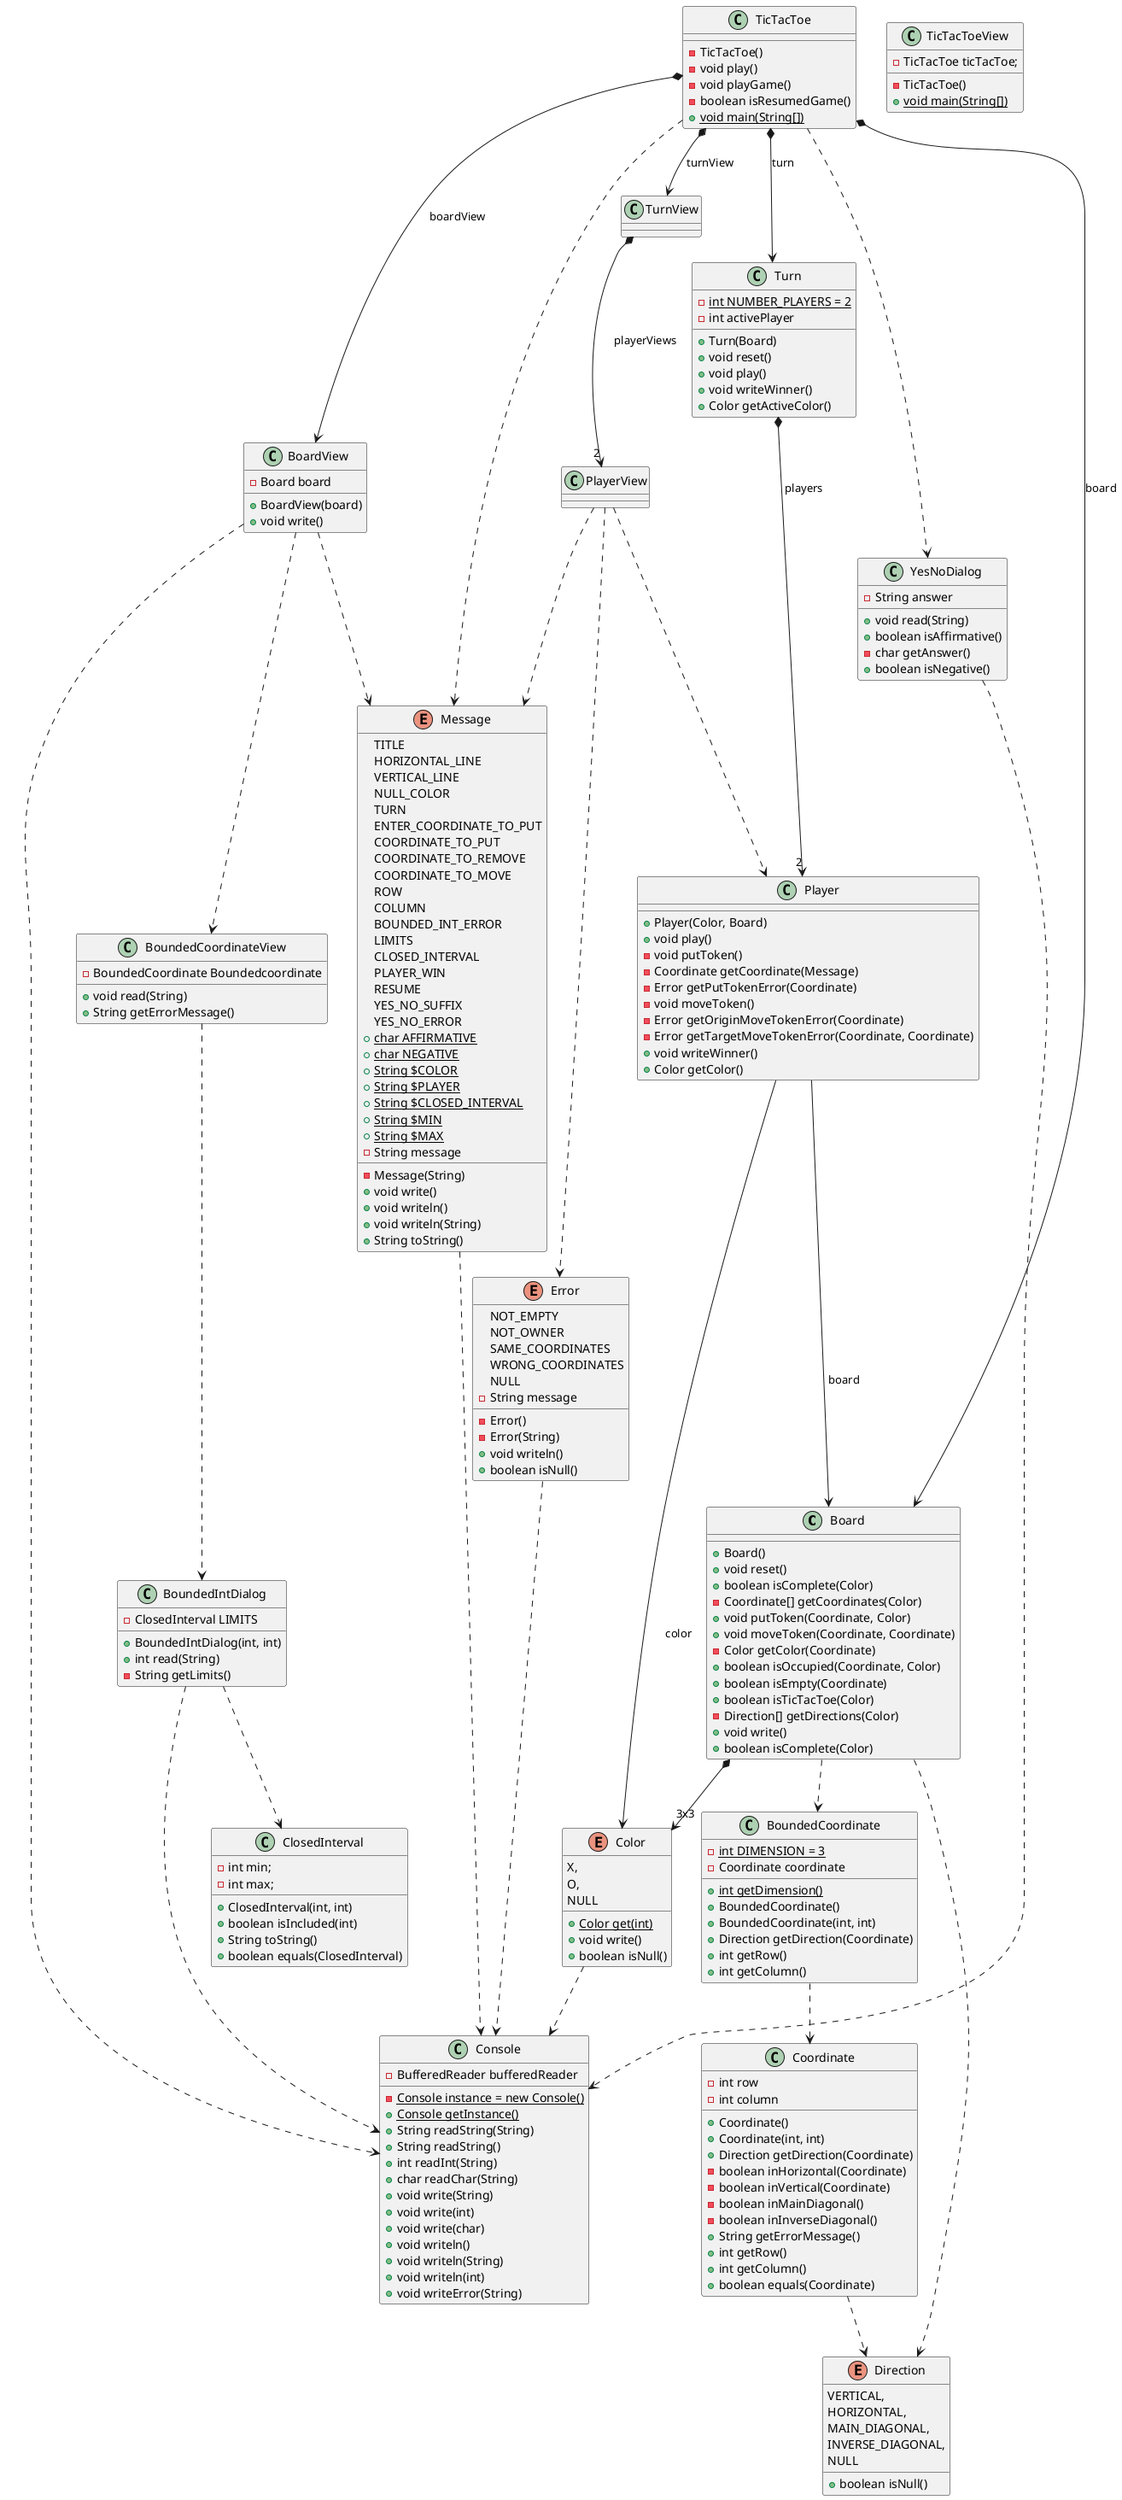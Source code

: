 @startuml

class Board {
	+ Board() 
	+ void reset() 
	+ boolean isComplete(Color)
	- Coordinate[] getCoordinates(Color)
	+ void putToken(Coordinate, Color)
	+ void moveToken(Coordinate, Coordinate) 
	- Color getColor(Coordinate) 
	+ boolean isOccupied(Coordinate, Color) 
	+ boolean isEmpty(Coordinate)
	+ boolean isTicTacToe(Color) 
	- Direction[] getDirections(Color)
	+ void write()
	+ boolean isComplete(Color)
}

class BoardView {
	- Board board
	+ BoardView(board)
	+ void write()
}

class BoundedIntDialog {
	- ClosedInterval LIMITS
	+ BoundedIntDialog(int, int)
	+ int read(String) 
	- String getLimits()
}

enum Color {
	X,
	O,
	NULL
	+ {static} Color get(int)
	+ void write() 
	+ boolean isNull()
}

class Console {
	- {static} Console instance = new Console()
	+ {static} Console getInstance()
	- BufferedReader bufferedReader
	+ String readString(String) 
	+ String readString()
	+ int readInt(String) 
	+ char readChar(String) 
	+ void write(String)
	+ void write(int)
	+ void write(char)
	+ void writeln()
	+ void writeln(String)
	+ void writeln(int) 
	+ void writeError(String) 
}

class Coordinate {
	- int row
	- int column
	+ Coordinate() 
	+ Coordinate(int, int) 
	+ Direction getDirection(Coordinate)
	- boolean inHorizontal(Coordinate)
	- boolean inVertical(Coordinate)
	- boolean inMainDiagonal() 
	- boolean inInverseDiagonal() 
	+ String getErrorMessage() 
	+ int getRow()
	+ int getColumn()
	+ boolean equals(Coordinate)
}

class BoundedCoordinate {
	- {static} int DIMENSION = 3
	- Coordinate coordinate
	+ {static} int getDimension()
	+ BoundedCoordinate() 
	+ BoundedCoordinate(int, int) 
	+ Direction getDirection(Coordinate)
	+ int getRow()
	+ int getColumn()
}

class BoundedCoordinateView {
	- BoundedCoordinate Boundedcoordinate
	+ void read(String)
	+ String getErrorMessage() 

}

enum Direction {
	VERTICAL,
	HORIZONTAL,
	MAIN_DIAGONAL,
	INVERSE_DIAGONAL,
	NULL
	+ boolean isNull() 
}

enum Error {
	NOT_EMPTY
	NOT_OWNER
	SAME_COORDINATES
	WRONG_COORDINATES
	NULL
	- String message
	- Error()
	- Error(String)
	+ void writeln()
	+ boolean isNull()
}

enum Message {
	TITLE
	HORIZONTAL_LINE
	VERTICAL_LINE
	NULL_COLOR
	TURN
	ENTER_COORDINATE_TO_PUT
	COORDINATE_TO_PUT
	COORDINATE_TO_REMOVE
	COORDINATE_TO_MOVE
	ROW
	COLUMN
	BOUNDED_INT_ERROR
	LIMITS
	CLOSED_INTERVAL
	PLAYER_WIN
	RESUME
	YES_NO_SUFFIX
	YES_NO_ERROR
	+ {static} char AFFIRMATIVE
	+ {static} char NEGATIVE
	+ {static} String $COLOR
	+ {static} String $PLAYER
	+ {static} String $CLOSED_INTERVAL
	+ {static} String $MIN
	+ {static} String $MAX
	- String message
	- Message(String)
	+ void write()
	+ void writeln() 
	+ void writeln(String)
	+ String toString() 
}

class Player {
	+ Player(Color, Board)
	+ void play() 
	- void putToken()
	- Coordinate getCoordinate(Message) 
	- Error getPutTokenError(Coordinate)
	- void moveToken() 
	- Error getOriginMoveTokenError(Coordinate) 
	- Error getTargetMoveTokenError(Coordinate, Coordinate)
	+ void writeWinner() 
	+ Color getColor() 
}

class TicTacToe {
	- TicTacToe() 
	- void play() 
	- void playGame() 
	- boolean isResumedGame() 
	+ {static} void main(String[])
}

class TicTacToeView {
	- TicTacToe ticTacToe;
	- TicTacToe()
	+ {static} void main(String[])
}

class Turn {
	- {static} int NUMBER_PLAYERS = 2
	- int activePlayer
	+ Turn(Board) 
	+ void reset()
	+ void play()
	+ void writeWinner()
	+ Color getActiveColor() 
}

class YesNoDialog {
	- String answer
	+ void read(String)
	+ boolean isAffirmative()
	- char getAnswer() 
	+ boolean isNegative() 
}

class ClosedInterval {
	- int min;
	- int max;
	+ ClosedInterval(int, int) 
	+ boolean isIncluded(int) 
	+ String toString()
	+ boolean equals(ClosedInterval)
}

TicTacToe ..> Message
TicTacToe ..> YesNoDialog
TicTacToe *-down-> Turn : turn
TicTacToe *-down-> Board : board
TicTacToe *-down-> TurnView : turnView
TicTacToe *-down-> BoardView : boardView
Turn *-down-> "2" Player : players
TurnView *-down-> "2" PlayerView : playerViews
Player -down-> Board : board
Player -down-> Color : color
PlayerView ..> Player
PlayerView ..> Error
PlayerView ..> Message
Board *-down-> "3x3" Color
Board ..> BoundedCoordinate
Board ..> Direction
BoardView ..> Message
BoardView ..> BoundedCoordinateView
BoundedCoordinate ..> Coordinate
Coordinate ..> Direction
BoundedCoordinateView ..> BoundedIntDialog
BoundedIntDialog ..> ClosedInterval
YesNoDialog ..> Console
BoundedIntDialog ..> Console
BoardView ..> Console
Color ..> Console
Message ..> Console
Error ..> Console
@enduml